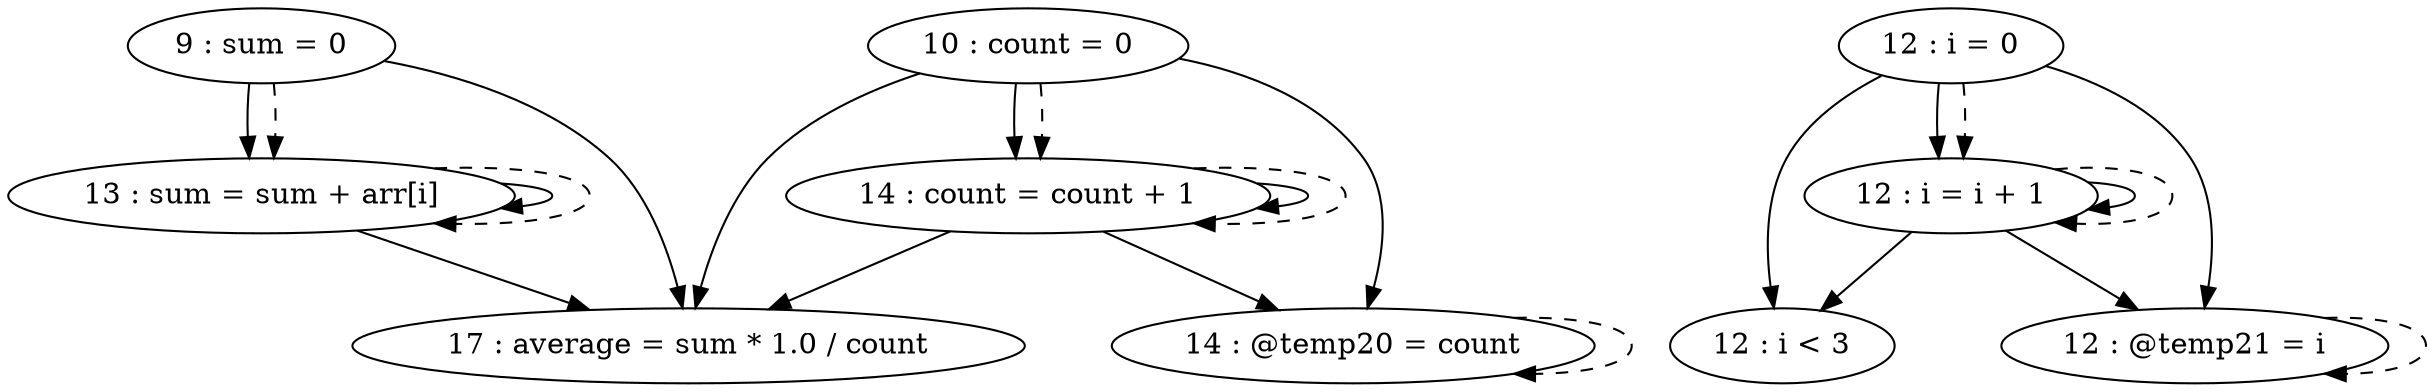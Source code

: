 digraph G {
"9 : sum = 0"
"9 : sum = 0" -> "13 : sum = sum + arr[i]"
"9 : sum = 0" -> "17 : average = sum * 1.0 / count"
"9 : sum = 0" -> "13 : sum = sum + arr[i]" [style=dashed]
"10 : count = 0"
"10 : count = 0" -> "14 : @temp20 = count"
"10 : count = 0" -> "14 : count = count + 1"
"10 : count = 0" -> "17 : average = sum * 1.0 / count"
"10 : count = 0" -> "14 : count = count + 1" [style=dashed]
"12 : i = 0"
"12 : i = 0" -> "12 : i < 3"
"12 : i = 0" -> "12 : @temp21 = i"
"12 : i = 0" -> "12 : i = i + 1"
"12 : i = 0" -> "12 : i = i + 1" [style=dashed]
"12 : i < 3"
"13 : sum = sum + arr[i]"
"13 : sum = sum + arr[i]" -> "13 : sum = sum + arr[i]"
"13 : sum = sum + arr[i]" -> "17 : average = sum * 1.0 / count"
"13 : sum = sum + arr[i]" -> "13 : sum = sum + arr[i]" [style=dashed]
"14 : @temp20 = count"
"14 : @temp20 = count" -> "14 : @temp20 = count" [style=dashed]
"14 : count = count + 1"
"14 : count = count + 1" -> "14 : @temp20 = count"
"14 : count = count + 1" -> "14 : count = count + 1"
"14 : count = count + 1" -> "17 : average = sum * 1.0 / count"
"14 : count = count + 1" -> "14 : count = count + 1" [style=dashed]
"12 : @temp21 = i"
"12 : @temp21 = i" -> "12 : @temp21 = i" [style=dashed]
"12 : i = i + 1"
"12 : i = i + 1" -> "12 : i < 3"
"12 : i = i + 1" -> "12 : @temp21 = i"
"12 : i = i + 1" -> "12 : i = i + 1"
"12 : i = i + 1" -> "12 : i = i + 1" [style=dashed]
"17 : average = sum * 1.0 / count"
}